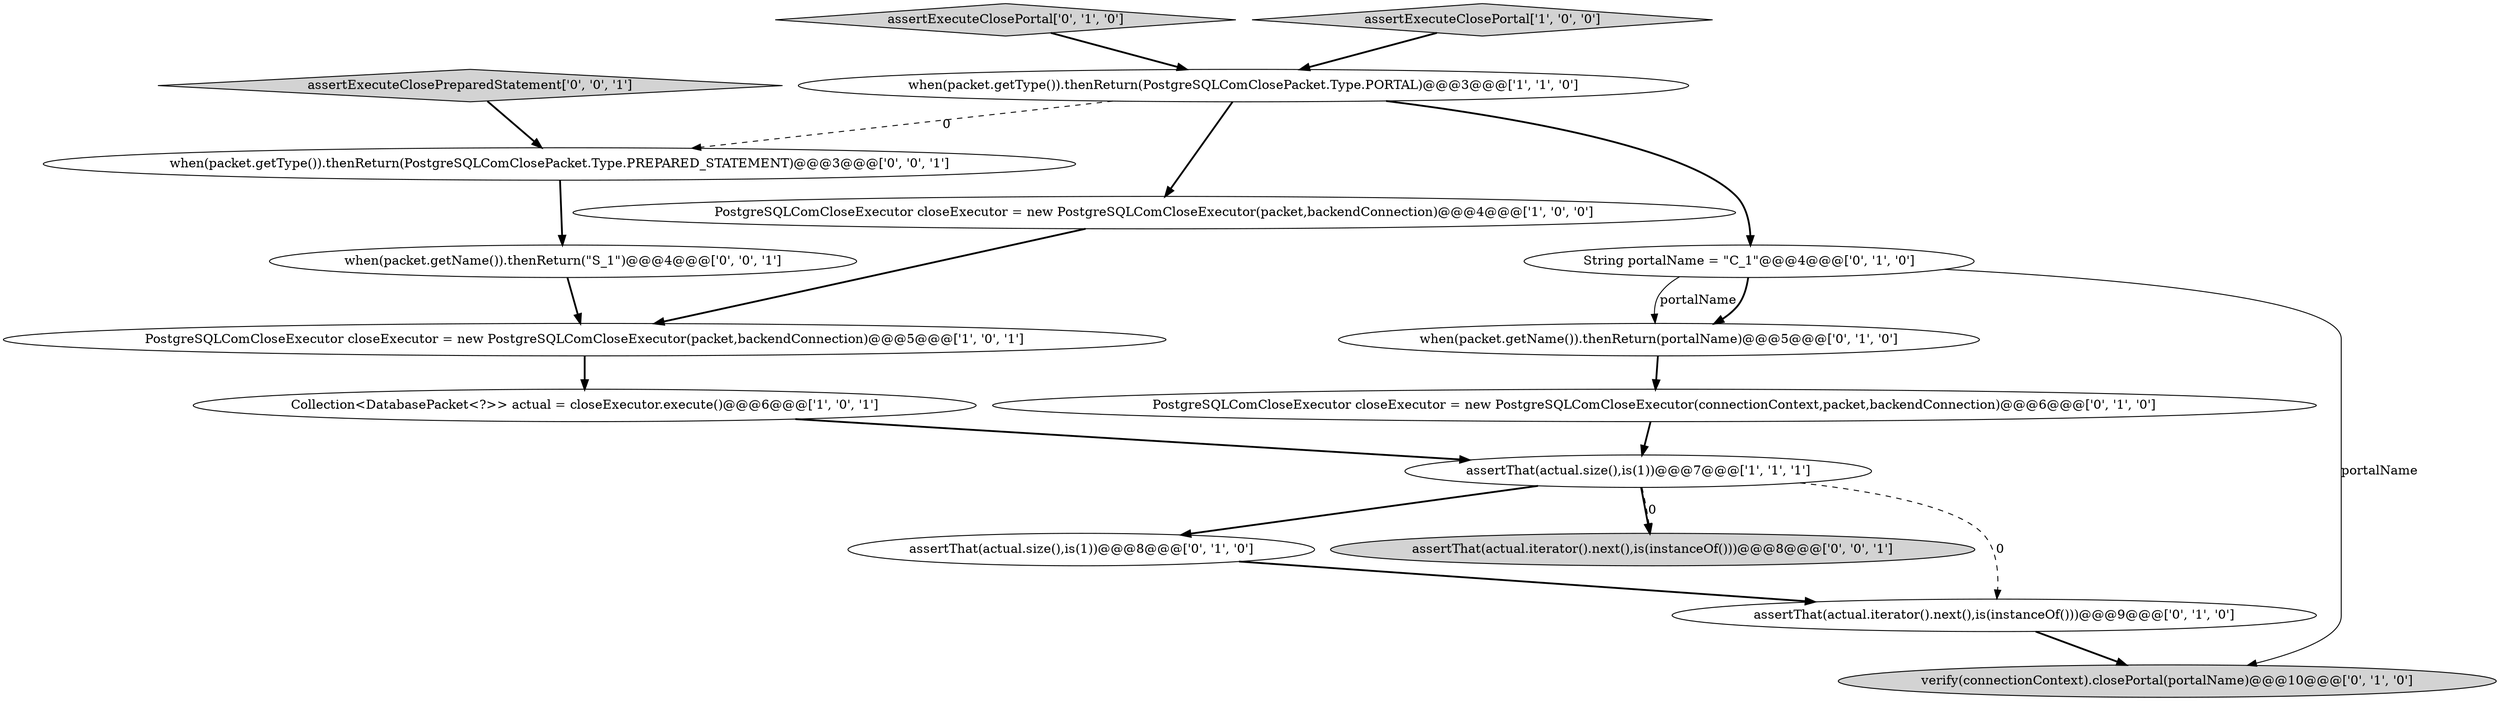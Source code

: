 digraph {
5 [style = filled, label = "PostgreSQLComCloseExecutor closeExecutor = new PostgreSQLComCloseExecutor(packet,backendConnection)@@@4@@@['1', '0', '0']", fillcolor = white, shape = ellipse image = "AAA0AAABBB1BBB"];
15 [style = filled, label = "assertThat(actual.iterator().next(),is(instanceOf()))@@@8@@@['0', '0', '1']", fillcolor = lightgray, shape = ellipse image = "AAA0AAABBB3BBB"];
6 [style = filled, label = "PostgreSQLComCloseExecutor closeExecutor = new PostgreSQLComCloseExecutor(connectionContext,packet,backendConnection)@@@6@@@['0', '1', '0']", fillcolor = white, shape = ellipse image = "AAA1AAABBB2BBB"];
10 [style = filled, label = "assertThat(actual.iterator().next(),is(instanceOf()))@@@9@@@['0', '1', '0']", fillcolor = white, shape = ellipse image = "AAA1AAABBB2BBB"];
2 [style = filled, label = "assertThat(actual.size(),is(1))@@@7@@@['1', '1', '1']", fillcolor = white, shape = ellipse image = "AAA0AAABBB1BBB"];
13 [style = filled, label = "when(packet.getType()).thenReturn(PostgreSQLComClosePacket.Type.PREPARED_STATEMENT)@@@3@@@['0', '0', '1']", fillcolor = white, shape = ellipse image = "AAA0AAABBB3BBB"];
4 [style = filled, label = "when(packet.getType()).thenReturn(PostgreSQLComClosePacket.Type.PORTAL)@@@3@@@['1', '1', '0']", fillcolor = white, shape = ellipse image = "AAA0AAABBB1BBB"];
16 [style = filled, label = "assertExecuteClosePreparedStatement['0', '0', '1']", fillcolor = lightgray, shape = diamond image = "AAA0AAABBB3BBB"];
12 [style = filled, label = "verify(connectionContext).closePortal(portalName)@@@10@@@['0', '1', '0']", fillcolor = lightgray, shape = ellipse image = "AAA1AAABBB2BBB"];
3 [style = filled, label = "PostgreSQLComCloseExecutor closeExecutor = new PostgreSQLComCloseExecutor(packet,backendConnection)@@@5@@@['1', '0', '1']", fillcolor = white, shape = ellipse image = "AAA0AAABBB1BBB"];
14 [style = filled, label = "when(packet.getName()).thenReturn(\"S_1\")@@@4@@@['0', '0', '1']", fillcolor = white, shape = ellipse image = "AAA0AAABBB3BBB"];
9 [style = filled, label = "assertExecuteClosePortal['0', '1', '0']", fillcolor = lightgray, shape = diamond image = "AAA0AAABBB2BBB"];
7 [style = filled, label = "assertThat(actual.size(),is(1))@@@8@@@['0', '1', '0']", fillcolor = white, shape = ellipse image = "AAA0AAABBB2BBB"];
0 [style = filled, label = "Collection<DatabasePacket<?>> actual = closeExecutor.execute()@@@6@@@['1', '0', '1']", fillcolor = white, shape = ellipse image = "AAA0AAABBB1BBB"];
11 [style = filled, label = "when(packet.getName()).thenReturn(portalName)@@@5@@@['0', '1', '0']", fillcolor = white, shape = ellipse image = "AAA1AAABBB2BBB"];
1 [style = filled, label = "assertExecuteClosePortal['1', '0', '0']", fillcolor = lightgray, shape = diamond image = "AAA0AAABBB1BBB"];
8 [style = filled, label = "String portalName = \"C_1\"@@@4@@@['0', '1', '0']", fillcolor = white, shape = ellipse image = "AAA0AAABBB2BBB"];
14->3 [style = bold, label=""];
9->4 [style = bold, label=""];
7->10 [style = bold, label=""];
2->7 [style = bold, label=""];
4->5 [style = bold, label=""];
8->11 [style = solid, label="portalName"];
2->10 [style = dashed, label="0"];
4->8 [style = bold, label=""];
2->15 [style = dashed, label="0"];
11->6 [style = bold, label=""];
16->13 [style = bold, label=""];
6->2 [style = bold, label=""];
10->12 [style = bold, label=""];
8->11 [style = bold, label=""];
3->0 [style = bold, label=""];
1->4 [style = bold, label=""];
8->12 [style = solid, label="portalName"];
4->13 [style = dashed, label="0"];
5->3 [style = bold, label=""];
0->2 [style = bold, label=""];
13->14 [style = bold, label=""];
2->15 [style = bold, label=""];
}

